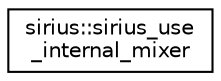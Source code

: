 digraph "Graphical Class Hierarchy"
{
 // INTERACTIVE_SVG=YES
  edge [fontname="Helvetica",fontsize="10",labelfontname="Helvetica",labelfontsize="10"];
  node [fontname="Helvetica",fontsize="10",shape=record];
  rankdir="LR";
  Node1 [label="sirius::sirius_use\l_internal_mixer",height=0.2,width=0.4,color="black", fillcolor="white", style="filled",URL="$interfacesirius_1_1sirius__use__internal__mixer.html"];
}
